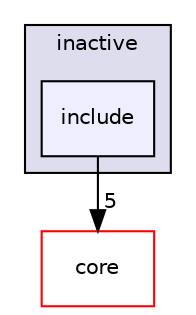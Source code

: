 digraph "inactive/include" {
  compound=true
  node [ fontsize="10", fontname="Helvetica"];
  edge [ labelfontsize="10", labelfontname="Helvetica"];
  subgraph clusterdir_3850f8c1070c12997d7a734f999b50e7 {
    graph [ bgcolor="#ddddee", pencolor="black", label="inactive" fontname="Helvetica", fontsize="10", URL="dir_3850f8c1070c12997d7a734f999b50e7.html"]
  dir_e4d62866109a54c30999515372141719 [shape=box, label="include", style="filled", fillcolor="#eeeeff", pencolor="black", URL="dir_e4d62866109a54c30999515372141719.html"];
  }
  dir_4270bfced15e0e73154b13468c7c9ad9 [shape=box label="core" fillcolor="white" style="filled" color="red" URL="dir_4270bfced15e0e73154b13468c7c9ad9.html"];
  dir_e4d62866109a54c30999515372141719->dir_4270bfced15e0e73154b13468c7c9ad9 [headlabel="5", labeldistance=1.5 headhref="dir_000056_000001.html"];
}
